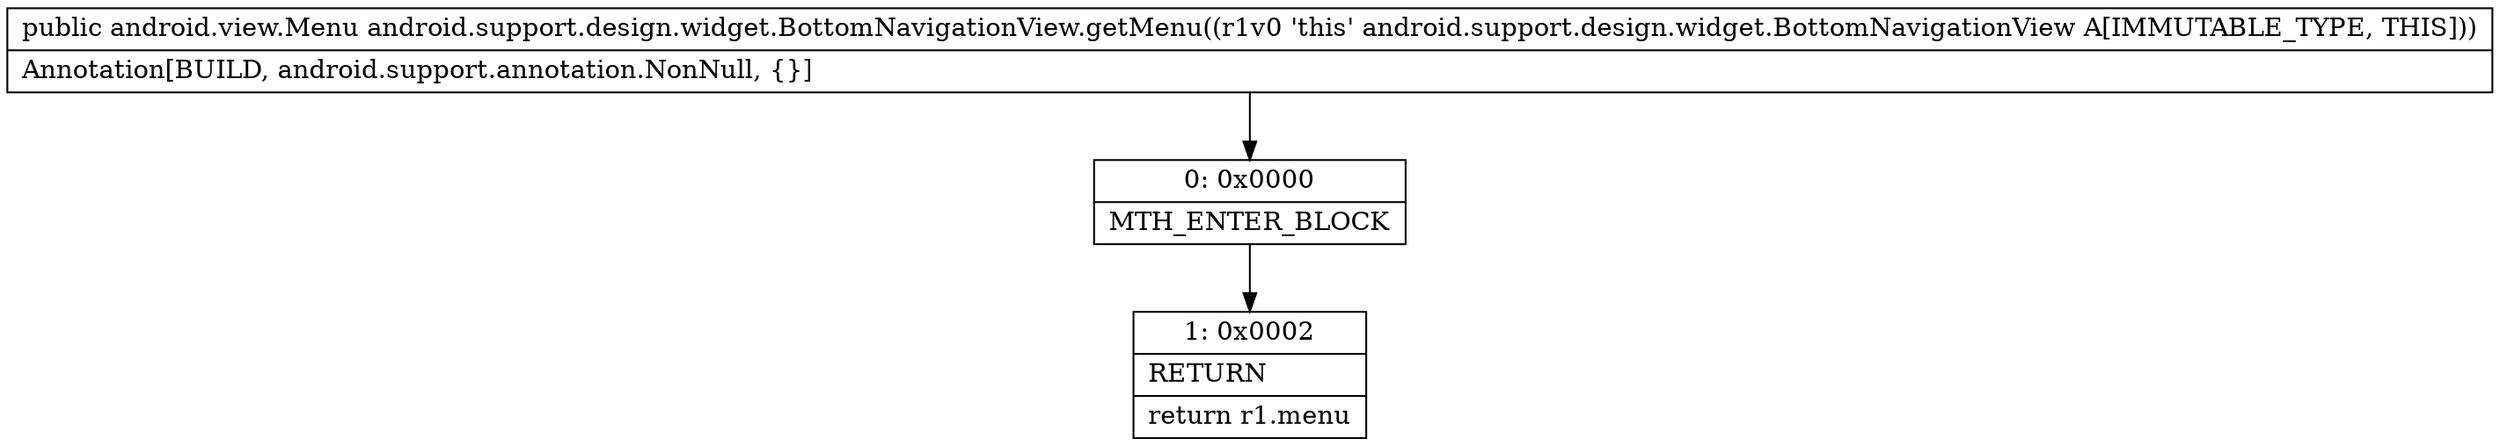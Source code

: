 digraph "CFG forandroid.support.design.widget.BottomNavigationView.getMenu()Landroid\/view\/Menu;" {
Node_0 [shape=record,label="{0\:\ 0x0000|MTH_ENTER_BLOCK\l}"];
Node_1 [shape=record,label="{1\:\ 0x0002|RETURN\l|return r1.menu\l}"];
MethodNode[shape=record,label="{public android.view.Menu android.support.design.widget.BottomNavigationView.getMenu((r1v0 'this' android.support.design.widget.BottomNavigationView A[IMMUTABLE_TYPE, THIS]))  | Annotation[BUILD, android.support.annotation.NonNull, \{\}]\l}"];
MethodNode -> Node_0;
Node_0 -> Node_1;
}

